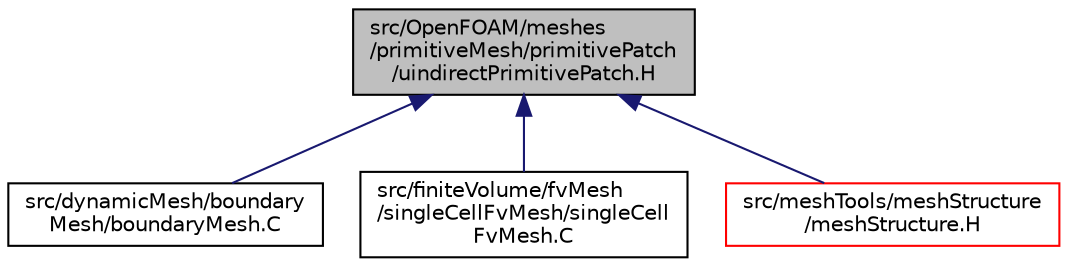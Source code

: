 digraph "src/OpenFOAM/meshes/primitiveMesh/primitivePatch/uindirectPrimitivePatch.H"
{
  bgcolor="transparent";
  edge [fontname="Helvetica",fontsize="10",labelfontname="Helvetica",labelfontsize="10"];
  node [fontname="Helvetica",fontsize="10",shape=record];
  Node165 [label="src/OpenFOAM/meshes\l/primitiveMesh/primitivePatch\l/uindirectPrimitivePatch.H",height=0.2,width=0.4,color="black", fillcolor="grey75", style="filled", fontcolor="black"];
  Node165 -> Node166 [dir="back",color="midnightblue",fontsize="10",style="solid",fontname="Helvetica"];
  Node166 [label="src/dynamicMesh/boundary\lMesh/boundaryMesh.C",height=0.2,width=0.4,color="black",URL="$a00383.html"];
  Node165 -> Node167 [dir="back",color="midnightblue",fontsize="10",style="solid",fontname="Helvetica"];
  Node167 [label="src/finiteVolume/fvMesh\l/singleCellFvMesh/singleCell\lFvMesh.C",height=0.2,width=0.4,color="black",URL="$a03881.html"];
  Node165 -> Node168 [dir="back",color="midnightblue",fontsize="10",style="solid",fontname="Helvetica"];
  Node168 [label="src/meshTools/meshStructure\l/meshStructure.H",height=0.2,width=0.4,color="red",URL="$a08330.html"];
}

